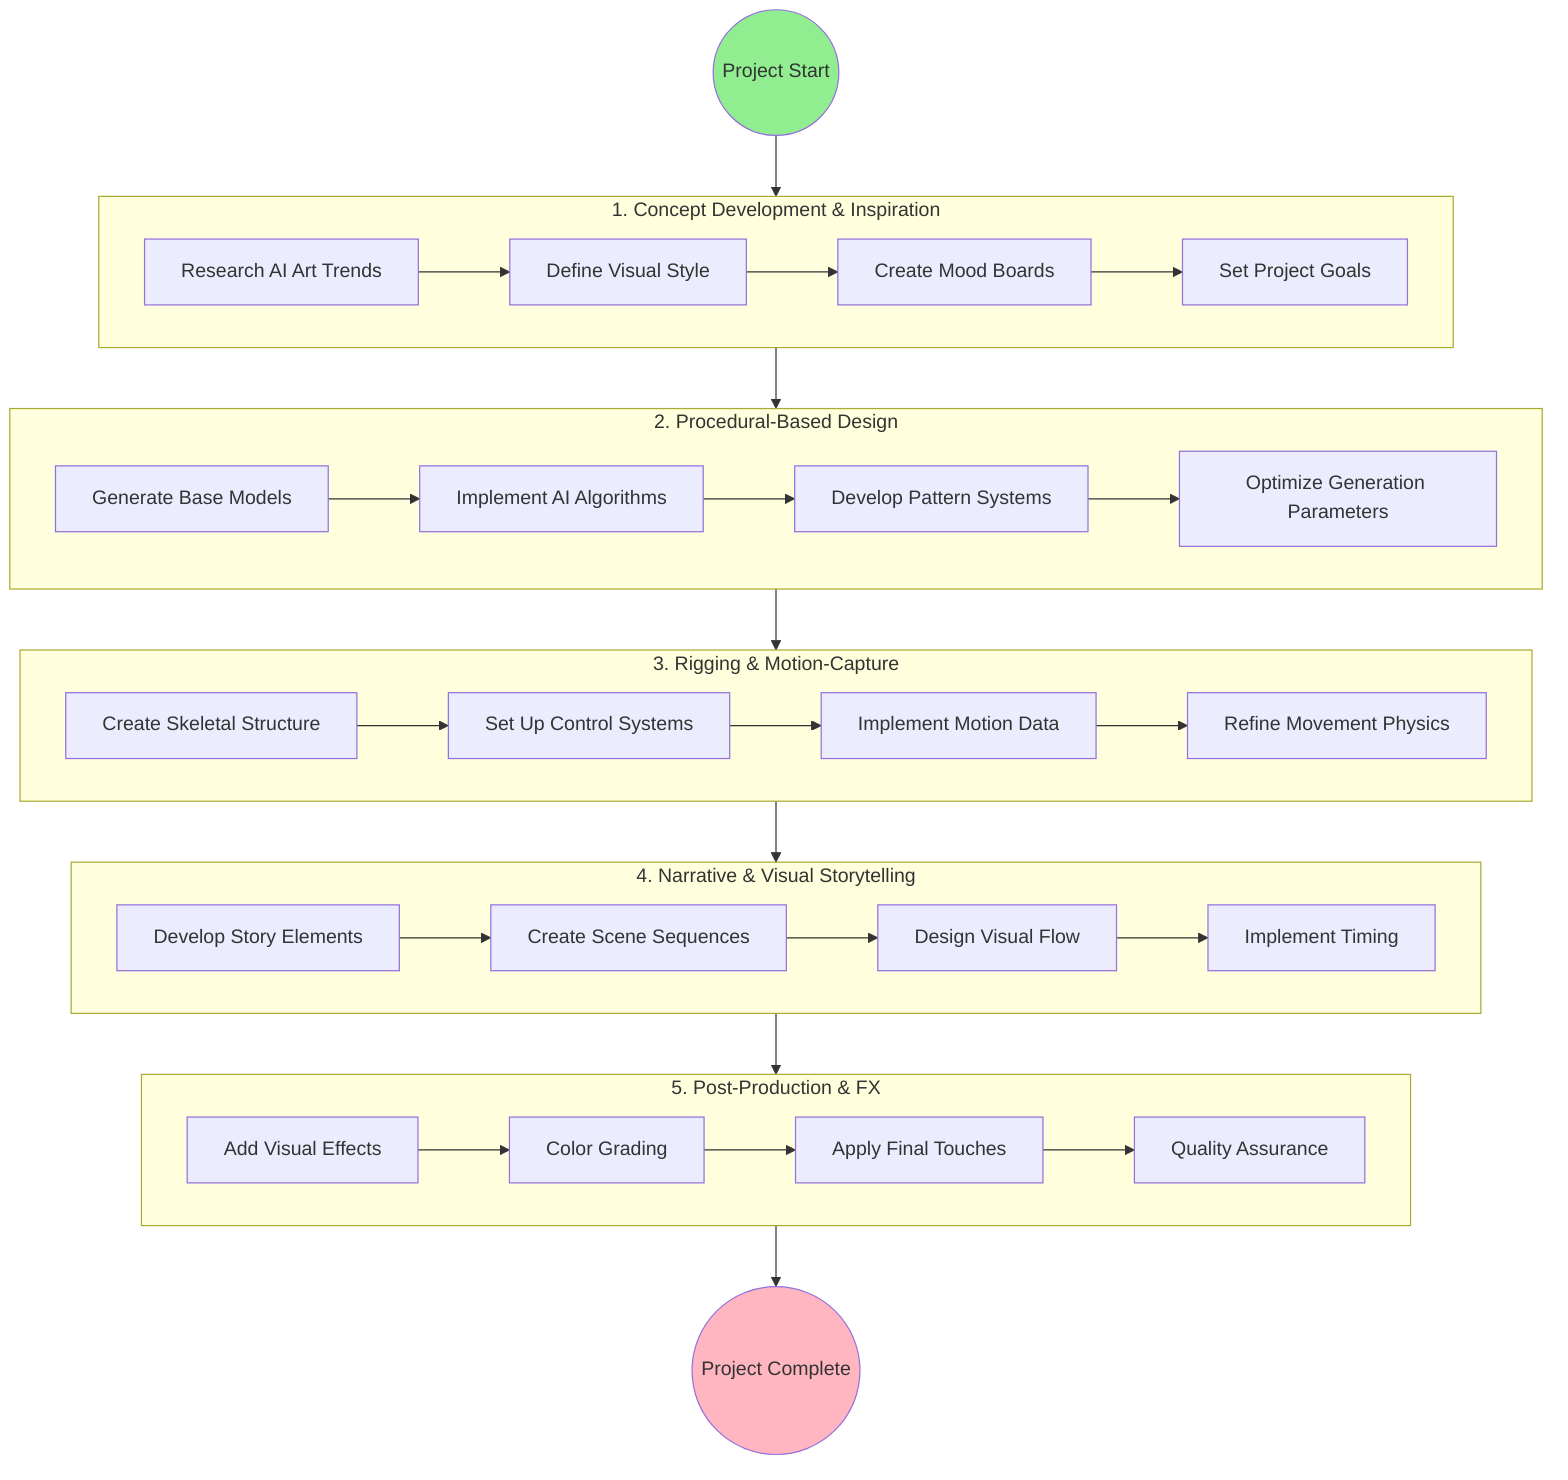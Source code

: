 graph TD
    Start((Project Start)) --> Concept

    subgraph Concept["1. Concept Development & Inspiration"]
        A1[Research AI Art Trends] --> A2[Define Visual Style]
        A2 --> A3[Create Mood Boards]
        A3 --> A4[Set Project Goals]
    end

    subgraph Procedural["2. Procedural-Based Design"]
        B1[Generate Base Models] --> B2[Implement AI Algorithms]
        B2 --> B3[Develop Pattern Systems]
        B3 --> B4[Optimize Generation Parameters]
    end

    subgraph Rigging["3. Rigging & Motion-Capture"]
        C1[Create Skeletal Structure] --> C2[Set Up Control Systems]
        C2 --> C3[Implement Motion Data]
        C3 --> C4[Refine Movement Physics]
    end

    subgraph Narrative["4. Narrative & Visual Storytelling"]
        D1[Develop Story Elements] --> D2[Create Scene Sequences]
        D2 --> D3[Design Visual Flow]
        D3 --> D4[Implement Timing]
    end

    subgraph PostFX["5. Post-Production & FX"]
        E1[Add Visual Effects] --> E2[Color Grading]
        E2 --> E3[Apply Final Touches]
        E3 --> E4[Quality Assurance]
    end

    Concept --> Procedural
    Procedural --> Rigging
    Rigging --> Narrative
    Narrative --> PostFX
    PostFX --> Final((Project Complete))

    style Start fill:#90EE90
    style Final fill:#FFB6C1